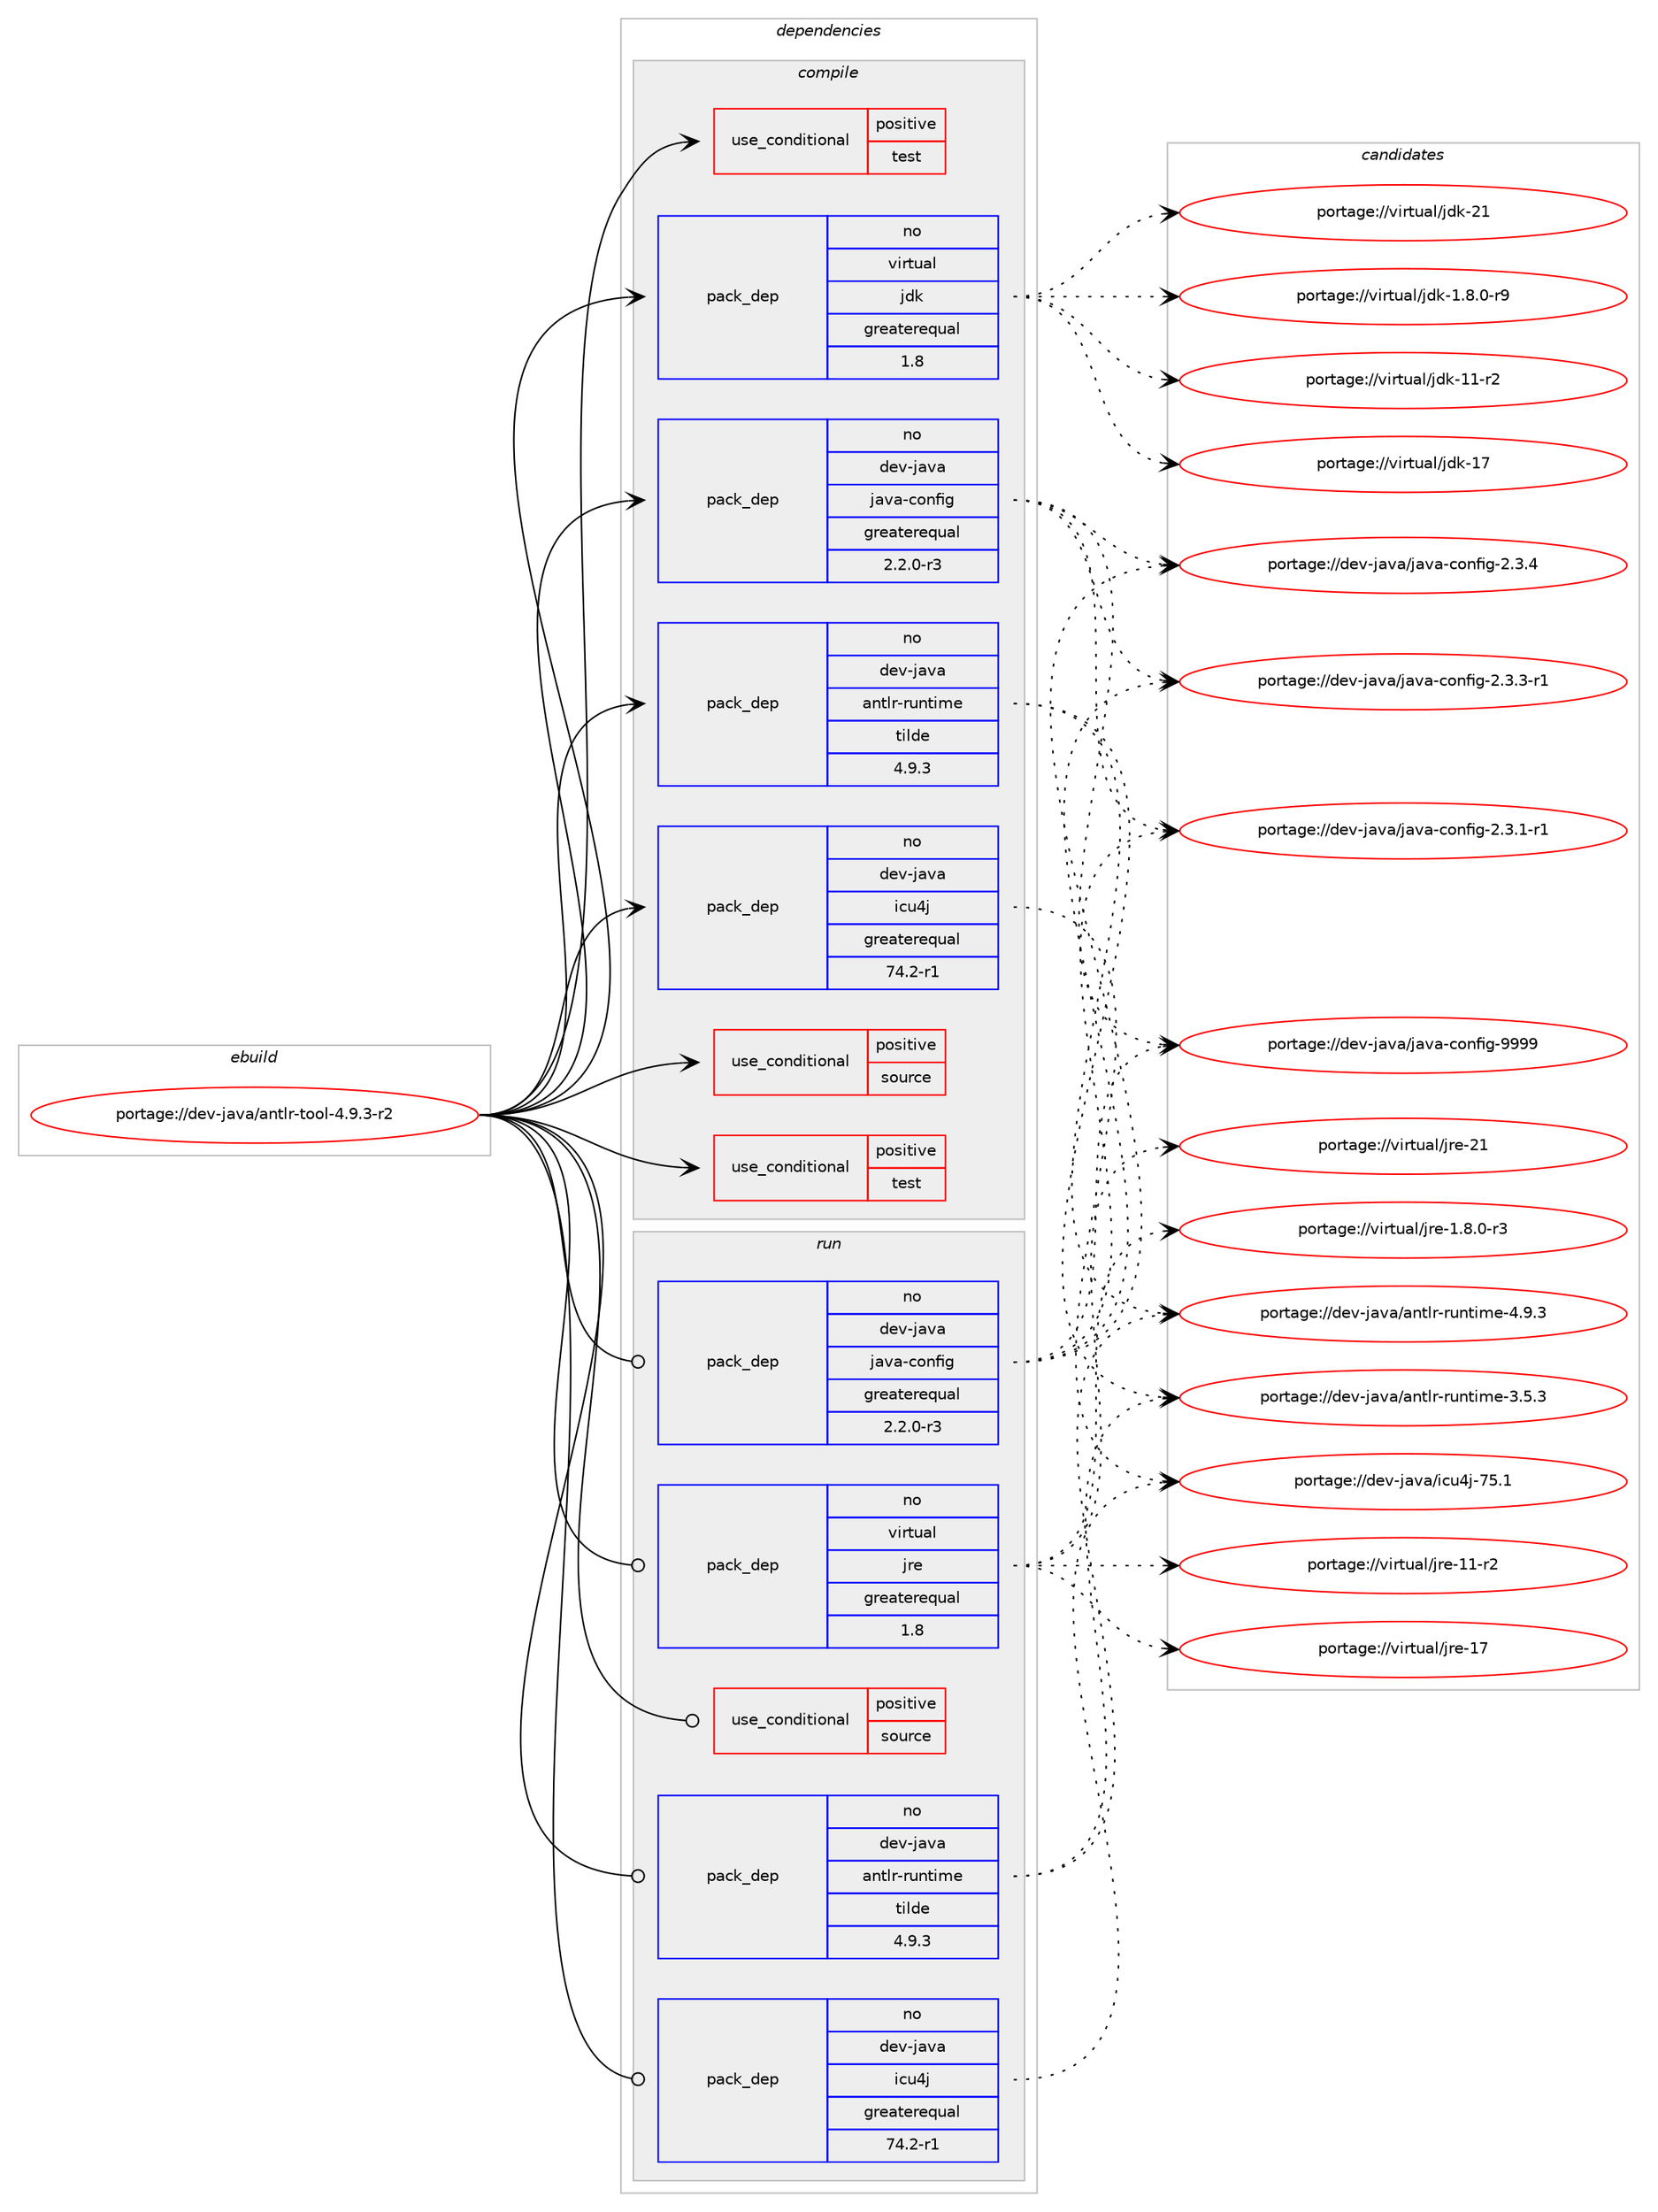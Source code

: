digraph prolog {

# *************
# Graph options
# *************

newrank=true;
concentrate=true;
compound=true;
graph [rankdir=LR,fontname=Helvetica,fontsize=10,ranksep=1.5];#, ranksep=2.5, nodesep=0.2];
edge  [arrowhead=vee];
node  [fontname=Helvetica,fontsize=10];

# **********
# The ebuild
# **********

subgraph cluster_leftcol {
color=gray;
rank=same;
label=<<i>ebuild</i>>;
id [label="portage://dev-java/antlr-tool-4.9.3-r2", color=red, width=4, href="../dev-java/antlr-tool-4.9.3-r2.svg"];
}

# ****************
# The dependencies
# ****************

subgraph cluster_midcol {
color=gray;
label=<<i>dependencies</i>>;
subgraph cluster_compile {
fillcolor="#eeeeee";
style=filled;
label=<<i>compile</i>>;
subgraph cond20844 {
dependency46844 [label=<<TABLE BORDER="0" CELLBORDER="1" CELLSPACING="0" CELLPADDING="4"><TR><TD ROWSPAN="3" CELLPADDING="10">use_conditional</TD></TR><TR><TD>positive</TD></TR><TR><TD>source</TD></TR></TABLE>>, shape=none, color=red];
# *** BEGIN UNKNOWN DEPENDENCY TYPE (TODO) ***
# dependency46844 -> package_dependency(portage://dev-java/antlr-tool-4.9.3-r2,install,no,app-arch,zip,none,[,,],[],[])
# *** END UNKNOWN DEPENDENCY TYPE (TODO) ***

}
id:e -> dependency46844:w [weight=20,style="solid",arrowhead="vee"];
subgraph cond20845 {
dependency46845 [label=<<TABLE BORDER="0" CELLBORDER="1" CELLSPACING="0" CELLPADDING="4"><TR><TD ROWSPAN="3" CELLPADDING="10">use_conditional</TD></TR><TR><TD>positive</TD></TR><TR><TD>test</TD></TR></TABLE>>, shape=none, color=red];
# *** BEGIN UNKNOWN DEPENDENCY TYPE (TODO) ***
# dependency46845 -> package_dependency(portage://dev-java/antlr-tool-4.9.3-r2,install,no,dev-java,jol-core,none,[,,],[slot(0)],[])
# *** END UNKNOWN DEPENDENCY TYPE (TODO) ***

}
id:e -> dependency46845:w [weight=20,style="solid",arrowhead="vee"];
subgraph cond20846 {
dependency46846 [label=<<TABLE BORDER="0" CELLBORDER="1" CELLSPACING="0" CELLPADDING="4"><TR><TD ROWSPAN="3" CELLPADDING="10">use_conditional</TD></TR><TR><TD>positive</TD></TR><TR><TD>test</TD></TR></TABLE>>, shape=none, color=red];
# *** BEGIN UNKNOWN DEPENDENCY TYPE (TODO) ***
# dependency46846 -> package_dependency(portage://dev-java/antlr-tool-4.9.3-r2,install,no,dev-java,junit,none,[,,],[slot(4)],[])
# *** END UNKNOWN DEPENDENCY TYPE (TODO) ***

}
id:e -> dependency46846:w [weight=20,style="solid",arrowhead="vee"];
# *** BEGIN UNKNOWN DEPENDENCY TYPE (TODO) ***
# id -> package_dependency(portage://dev-java/antlr-tool-4.9.3-r2,install,no,dev-java,antlr-runtime,none,[,,],[slot(3.5)],[])
# *** END UNKNOWN DEPENDENCY TYPE (TODO) ***

subgraph pack24976 {
dependency46847 [label=<<TABLE BORDER="0" CELLBORDER="1" CELLSPACING="0" CELLPADDING="4" WIDTH="220"><TR><TD ROWSPAN="6" CELLPADDING="30">pack_dep</TD></TR><TR><TD WIDTH="110">no</TD></TR><TR><TD>dev-java</TD></TR><TR><TD>antlr-runtime</TD></TR><TR><TD>tilde</TD></TR><TR><TD>4.9.3</TD></TR></TABLE>>, shape=none, color=blue];
}
id:e -> dependency46847:w [weight=20,style="solid",arrowhead="vee"];
# *** BEGIN UNKNOWN DEPENDENCY TYPE (TODO) ***
# id -> package_dependency(portage://dev-java/antlr-tool-4.9.3-r2,install,no,dev-java,antlr-tool,none,[,,],[slot(3.5)],[])
# *** END UNKNOWN DEPENDENCY TYPE (TODO) ***

subgraph pack24977 {
dependency46848 [label=<<TABLE BORDER="0" CELLBORDER="1" CELLSPACING="0" CELLPADDING="4" WIDTH="220"><TR><TD ROWSPAN="6" CELLPADDING="30">pack_dep</TD></TR><TR><TD WIDTH="110">no</TD></TR><TR><TD>dev-java</TD></TR><TR><TD>icu4j</TD></TR><TR><TD>greaterequal</TD></TR><TR><TD>74.2-r1</TD></TR></TABLE>>, shape=none, color=blue];
}
id:e -> dependency46848:w [weight=20,style="solid",arrowhead="vee"];
# *** BEGIN UNKNOWN DEPENDENCY TYPE (TODO) ***
# id -> package_dependency(portage://dev-java/antlr-tool-4.9.3-r2,install,no,dev-java,jakarta-json-api,none,[,,],[slot(1)],[])
# *** END UNKNOWN DEPENDENCY TYPE (TODO) ***

subgraph pack24978 {
dependency46849 [label=<<TABLE BORDER="0" CELLBORDER="1" CELLSPACING="0" CELLPADDING="4" WIDTH="220"><TR><TD ROWSPAN="6" CELLPADDING="30">pack_dep</TD></TR><TR><TD WIDTH="110">no</TD></TR><TR><TD>dev-java</TD></TR><TR><TD>java-config</TD></TR><TR><TD>greaterequal</TD></TR><TR><TD>2.2.0-r3</TD></TR></TABLE>>, shape=none, color=blue];
}
id:e -> dependency46849:w [weight=20,style="solid",arrowhead="vee"];
# *** BEGIN UNKNOWN DEPENDENCY TYPE (TODO) ***
# id -> package_dependency(portage://dev-java/antlr-tool-4.9.3-r2,install,no,dev-java,stringtemplate,none,[,,],[slot(4)],[])
# *** END UNKNOWN DEPENDENCY TYPE (TODO) ***

# *** BEGIN UNKNOWN DEPENDENCY TYPE (TODO) ***
# id -> package_dependency(portage://dev-java/antlr-tool-4.9.3-r2,install,no,dev-java,treelayout,none,[,,],[slot(0)],[])
# *** END UNKNOWN DEPENDENCY TYPE (TODO) ***

subgraph pack24979 {
dependency46850 [label=<<TABLE BORDER="0" CELLBORDER="1" CELLSPACING="0" CELLPADDING="4" WIDTH="220"><TR><TD ROWSPAN="6" CELLPADDING="30">pack_dep</TD></TR><TR><TD WIDTH="110">no</TD></TR><TR><TD>virtual</TD></TR><TR><TD>jdk</TD></TR><TR><TD>greaterequal</TD></TR><TR><TD>1.8</TD></TR></TABLE>>, shape=none, color=blue];
}
id:e -> dependency46850:w [weight=20,style="solid",arrowhead="vee"];
}
subgraph cluster_compileandrun {
fillcolor="#eeeeee";
style=filled;
label=<<i>compile and run</i>>;
}
subgraph cluster_run {
fillcolor="#eeeeee";
style=filled;
label=<<i>run</i>>;
subgraph cond20847 {
dependency46851 [label=<<TABLE BORDER="0" CELLBORDER="1" CELLSPACING="0" CELLPADDING="4"><TR><TD ROWSPAN="3" CELLPADDING="10">use_conditional</TD></TR><TR><TD>positive</TD></TR><TR><TD>source</TD></TR></TABLE>>, shape=none, color=red];
# *** BEGIN UNKNOWN DEPENDENCY TYPE (TODO) ***
# dependency46851 -> package_dependency(portage://dev-java/antlr-tool-4.9.3-r2,run,no,app-arch,zip,none,[,,],[],[])
# *** END UNKNOWN DEPENDENCY TYPE (TODO) ***

}
id:e -> dependency46851:w [weight=20,style="solid",arrowhead="odot"];
# *** BEGIN UNKNOWN DEPENDENCY TYPE (TODO) ***
# id -> package_dependency(portage://dev-java/antlr-tool-4.9.3-r2,run,no,dev-java,antlr-runtime,none,[,,],[slot(3.5)],[])
# *** END UNKNOWN DEPENDENCY TYPE (TODO) ***

subgraph pack24980 {
dependency46852 [label=<<TABLE BORDER="0" CELLBORDER="1" CELLSPACING="0" CELLPADDING="4" WIDTH="220"><TR><TD ROWSPAN="6" CELLPADDING="30">pack_dep</TD></TR><TR><TD WIDTH="110">no</TD></TR><TR><TD>dev-java</TD></TR><TR><TD>antlr-runtime</TD></TR><TR><TD>tilde</TD></TR><TR><TD>4.9.3</TD></TR></TABLE>>, shape=none, color=blue];
}
id:e -> dependency46852:w [weight=20,style="solid",arrowhead="odot"];
subgraph pack24981 {
dependency46853 [label=<<TABLE BORDER="0" CELLBORDER="1" CELLSPACING="0" CELLPADDING="4" WIDTH="220"><TR><TD ROWSPAN="6" CELLPADDING="30">pack_dep</TD></TR><TR><TD WIDTH="110">no</TD></TR><TR><TD>dev-java</TD></TR><TR><TD>icu4j</TD></TR><TR><TD>greaterequal</TD></TR><TR><TD>74.2-r1</TD></TR></TABLE>>, shape=none, color=blue];
}
id:e -> dependency46853:w [weight=20,style="solid",arrowhead="odot"];
# *** BEGIN UNKNOWN DEPENDENCY TYPE (TODO) ***
# id -> package_dependency(portage://dev-java/antlr-tool-4.9.3-r2,run,no,dev-java,jakarta-json-api,none,[,,],[slot(1)],[])
# *** END UNKNOWN DEPENDENCY TYPE (TODO) ***

subgraph pack24982 {
dependency46854 [label=<<TABLE BORDER="0" CELLBORDER="1" CELLSPACING="0" CELLPADDING="4" WIDTH="220"><TR><TD ROWSPAN="6" CELLPADDING="30">pack_dep</TD></TR><TR><TD WIDTH="110">no</TD></TR><TR><TD>dev-java</TD></TR><TR><TD>java-config</TD></TR><TR><TD>greaterequal</TD></TR><TR><TD>2.2.0-r3</TD></TR></TABLE>>, shape=none, color=blue];
}
id:e -> dependency46854:w [weight=20,style="solid",arrowhead="odot"];
# *** BEGIN UNKNOWN DEPENDENCY TYPE (TODO) ***
# id -> package_dependency(portage://dev-java/antlr-tool-4.9.3-r2,run,no,dev-java,stringtemplate,none,[,,],[slot(4)],[])
# *** END UNKNOWN DEPENDENCY TYPE (TODO) ***

# *** BEGIN UNKNOWN DEPENDENCY TYPE (TODO) ***
# id -> package_dependency(portage://dev-java/antlr-tool-4.9.3-r2,run,no,dev-java,treelayout,none,[,,],[slot(0)],[])
# *** END UNKNOWN DEPENDENCY TYPE (TODO) ***

subgraph pack24983 {
dependency46855 [label=<<TABLE BORDER="0" CELLBORDER="1" CELLSPACING="0" CELLPADDING="4" WIDTH="220"><TR><TD ROWSPAN="6" CELLPADDING="30">pack_dep</TD></TR><TR><TD WIDTH="110">no</TD></TR><TR><TD>virtual</TD></TR><TR><TD>jre</TD></TR><TR><TD>greaterequal</TD></TR><TR><TD>1.8</TD></TR></TABLE>>, shape=none, color=blue];
}
id:e -> dependency46855:w [weight=20,style="solid",arrowhead="odot"];
}
}

# **************
# The candidates
# **************

subgraph cluster_choices {
rank=same;
color=gray;
label=<<i>candidates</i>>;

subgraph choice24976 {
color=black;
nodesep=1;
choice100101118451069711897479711011610811445114117110116105109101455146534651 [label="portage://dev-java/antlr-runtime-3.5.3", color=red, width=4,href="../dev-java/antlr-runtime-3.5.3.svg"];
choice100101118451069711897479711011610811445114117110116105109101455246574651 [label="portage://dev-java/antlr-runtime-4.9.3", color=red, width=4,href="../dev-java/antlr-runtime-4.9.3.svg"];
dependency46847:e -> choice100101118451069711897479711011610811445114117110116105109101455146534651:w [style=dotted,weight="100"];
dependency46847:e -> choice100101118451069711897479711011610811445114117110116105109101455246574651:w [style=dotted,weight="100"];
}
subgraph choice24977 {
color=black;
nodesep=1;
choice1001011184510697118974710599117521064555534649 [label="portage://dev-java/icu4j-75.1", color=red, width=4,href="../dev-java/icu4j-75.1.svg"];
dependency46848:e -> choice1001011184510697118974710599117521064555534649:w [style=dotted,weight="100"];
}
subgraph choice24978 {
color=black;
nodesep=1;
choice10010111845106971189747106971189745991111101021051034550465146494511449 [label="portage://dev-java/java-config-2.3.1-r1", color=red, width=4,href="../dev-java/java-config-2.3.1-r1.svg"];
choice10010111845106971189747106971189745991111101021051034550465146514511449 [label="portage://dev-java/java-config-2.3.3-r1", color=red, width=4,href="../dev-java/java-config-2.3.3-r1.svg"];
choice1001011184510697118974710697118974599111110102105103455046514652 [label="portage://dev-java/java-config-2.3.4", color=red, width=4,href="../dev-java/java-config-2.3.4.svg"];
choice10010111845106971189747106971189745991111101021051034557575757 [label="portage://dev-java/java-config-9999", color=red, width=4,href="../dev-java/java-config-9999.svg"];
dependency46849:e -> choice10010111845106971189747106971189745991111101021051034550465146494511449:w [style=dotted,weight="100"];
dependency46849:e -> choice10010111845106971189747106971189745991111101021051034550465146514511449:w [style=dotted,weight="100"];
dependency46849:e -> choice1001011184510697118974710697118974599111110102105103455046514652:w [style=dotted,weight="100"];
dependency46849:e -> choice10010111845106971189747106971189745991111101021051034557575757:w [style=dotted,weight="100"];
}
subgraph choice24979 {
color=black;
nodesep=1;
choice11810511411611797108471061001074549465646484511457 [label="portage://virtual/jdk-1.8.0-r9", color=red, width=4,href="../virtual/jdk-1.8.0-r9.svg"];
choice11810511411611797108471061001074549494511450 [label="portage://virtual/jdk-11-r2", color=red, width=4,href="../virtual/jdk-11-r2.svg"];
choice1181051141161179710847106100107454955 [label="portage://virtual/jdk-17", color=red, width=4,href="../virtual/jdk-17.svg"];
choice1181051141161179710847106100107455049 [label="portage://virtual/jdk-21", color=red, width=4,href="../virtual/jdk-21.svg"];
dependency46850:e -> choice11810511411611797108471061001074549465646484511457:w [style=dotted,weight="100"];
dependency46850:e -> choice11810511411611797108471061001074549494511450:w [style=dotted,weight="100"];
dependency46850:e -> choice1181051141161179710847106100107454955:w [style=dotted,weight="100"];
dependency46850:e -> choice1181051141161179710847106100107455049:w [style=dotted,weight="100"];
}
subgraph choice24980 {
color=black;
nodesep=1;
choice100101118451069711897479711011610811445114117110116105109101455146534651 [label="portage://dev-java/antlr-runtime-3.5.3", color=red, width=4,href="../dev-java/antlr-runtime-3.5.3.svg"];
choice100101118451069711897479711011610811445114117110116105109101455246574651 [label="portage://dev-java/antlr-runtime-4.9.3", color=red, width=4,href="../dev-java/antlr-runtime-4.9.3.svg"];
dependency46852:e -> choice100101118451069711897479711011610811445114117110116105109101455146534651:w [style=dotted,weight="100"];
dependency46852:e -> choice100101118451069711897479711011610811445114117110116105109101455246574651:w [style=dotted,weight="100"];
}
subgraph choice24981 {
color=black;
nodesep=1;
choice1001011184510697118974710599117521064555534649 [label="portage://dev-java/icu4j-75.1", color=red, width=4,href="../dev-java/icu4j-75.1.svg"];
dependency46853:e -> choice1001011184510697118974710599117521064555534649:w [style=dotted,weight="100"];
}
subgraph choice24982 {
color=black;
nodesep=1;
choice10010111845106971189747106971189745991111101021051034550465146494511449 [label="portage://dev-java/java-config-2.3.1-r1", color=red, width=4,href="../dev-java/java-config-2.3.1-r1.svg"];
choice10010111845106971189747106971189745991111101021051034550465146514511449 [label="portage://dev-java/java-config-2.3.3-r1", color=red, width=4,href="../dev-java/java-config-2.3.3-r1.svg"];
choice1001011184510697118974710697118974599111110102105103455046514652 [label="portage://dev-java/java-config-2.3.4", color=red, width=4,href="../dev-java/java-config-2.3.4.svg"];
choice10010111845106971189747106971189745991111101021051034557575757 [label="portage://dev-java/java-config-9999", color=red, width=4,href="../dev-java/java-config-9999.svg"];
dependency46854:e -> choice10010111845106971189747106971189745991111101021051034550465146494511449:w [style=dotted,weight="100"];
dependency46854:e -> choice10010111845106971189747106971189745991111101021051034550465146514511449:w [style=dotted,weight="100"];
dependency46854:e -> choice1001011184510697118974710697118974599111110102105103455046514652:w [style=dotted,weight="100"];
dependency46854:e -> choice10010111845106971189747106971189745991111101021051034557575757:w [style=dotted,weight="100"];
}
subgraph choice24983 {
color=black;
nodesep=1;
choice11810511411611797108471061141014549465646484511451 [label="portage://virtual/jre-1.8.0-r3", color=red, width=4,href="../virtual/jre-1.8.0-r3.svg"];
choice11810511411611797108471061141014549494511450 [label="portage://virtual/jre-11-r2", color=red, width=4,href="../virtual/jre-11-r2.svg"];
choice1181051141161179710847106114101454955 [label="portage://virtual/jre-17", color=red, width=4,href="../virtual/jre-17.svg"];
choice1181051141161179710847106114101455049 [label="portage://virtual/jre-21", color=red, width=4,href="../virtual/jre-21.svg"];
dependency46855:e -> choice11810511411611797108471061141014549465646484511451:w [style=dotted,weight="100"];
dependency46855:e -> choice11810511411611797108471061141014549494511450:w [style=dotted,weight="100"];
dependency46855:e -> choice1181051141161179710847106114101454955:w [style=dotted,weight="100"];
dependency46855:e -> choice1181051141161179710847106114101455049:w [style=dotted,weight="100"];
}
}

}
